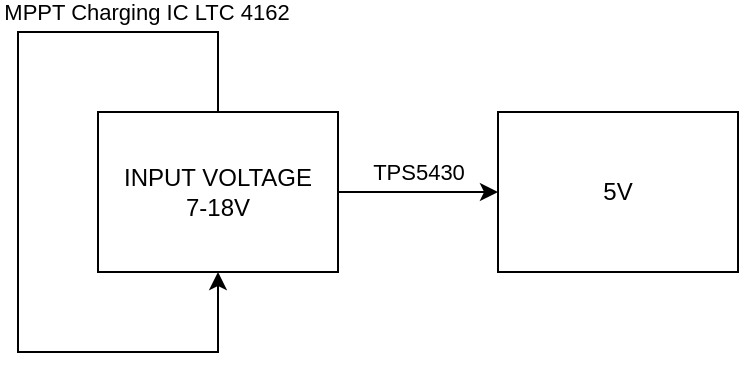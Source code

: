 <mxfile version="24.4.2" type="github">
  <diagram name="Trang-1" id="CKeOaCZzpsmmcXEO4DyK">
    <mxGraphModel dx="347" dy="206" grid="1" gridSize="10" guides="1" tooltips="1" connect="1" arrows="1" fold="1" page="1" pageScale="1" pageWidth="827" pageHeight="1169" math="0" shadow="0">
      <root>
        <mxCell id="0" />
        <mxCell id="1" parent="0" />
        <mxCell id="OwNLMk1GjVaSDZsHJYaO-3" value="" style="edgeStyle=orthogonalEdgeStyle;rounded=0;orthogonalLoop=1;jettySize=auto;html=1;" edge="1" parent="1" source="OwNLMk1GjVaSDZsHJYaO-1" target="OwNLMk1GjVaSDZsHJYaO-2">
          <mxGeometry relative="1" as="geometry" />
        </mxCell>
        <mxCell id="OwNLMk1GjVaSDZsHJYaO-6" value="TPS5430" style="edgeLabel;html=1;align=center;verticalAlign=middle;resizable=0;points=[];" vertex="1" connectable="0" parent="OwNLMk1GjVaSDZsHJYaO-3">
          <mxGeometry x="-0.181" relative="1" as="geometry">
            <mxPoint x="7" y="-10" as="offset" />
          </mxGeometry>
        </mxCell>
        <mxCell id="OwNLMk1GjVaSDZsHJYaO-4" style="edgeStyle=orthogonalEdgeStyle;rounded=0;orthogonalLoop=1;jettySize=auto;html=1;entryX=0.5;entryY=1;entryDx=0;entryDy=0;" edge="1" parent="1" target="OwNLMk1GjVaSDZsHJYaO-1">
          <mxGeometry relative="1" as="geometry">
            <mxPoint x="220" y="209.97" as="targetPoint" />
            <mxPoint x="220" y="159.97" as="sourcePoint" />
            <Array as="points">
              <mxPoint x="220" y="80" />
              <mxPoint x="120" y="80" />
              <mxPoint x="120" y="240" />
              <mxPoint x="220" y="240" />
            </Array>
          </mxGeometry>
        </mxCell>
        <mxCell id="OwNLMk1GjVaSDZsHJYaO-5" value="MPPT Charging IC LTC 4162" style="edgeLabel;html=1;align=center;verticalAlign=middle;resizable=0;points=[];" vertex="1" connectable="0" parent="OwNLMk1GjVaSDZsHJYaO-4">
          <mxGeometry x="-0.452" y="-1" relative="1" as="geometry">
            <mxPoint x="15" y="-9" as="offset" />
          </mxGeometry>
        </mxCell>
        <mxCell id="OwNLMk1GjVaSDZsHJYaO-1" value="INPUT VOLTAGE&lt;div&gt;7-18V&lt;/div&gt;" style="rounded=0;whiteSpace=wrap;html=1;" vertex="1" parent="1">
          <mxGeometry x="160" y="120" width="120" height="80" as="geometry" />
        </mxCell>
        <mxCell id="OwNLMk1GjVaSDZsHJYaO-2" value="5V" style="whiteSpace=wrap;html=1;rounded=0;" vertex="1" parent="1">
          <mxGeometry x="360" y="120" width="120" height="80" as="geometry" />
        </mxCell>
      </root>
    </mxGraphModel>
  </diagram>
</mxfile>
